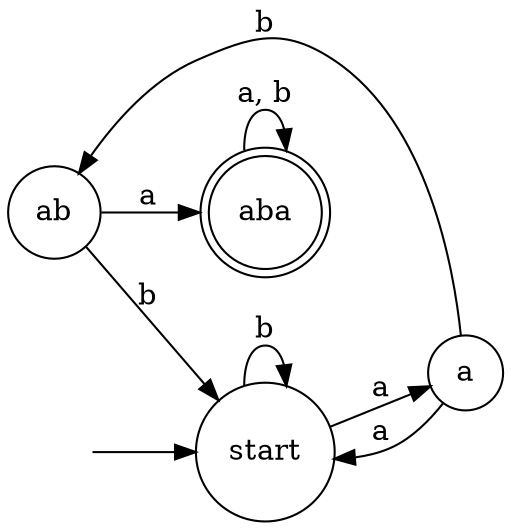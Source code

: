 digraph finite_state_machine {
	rankdir=LR
	size="8,5"
    layout=dot
	node [shape = doublecircle]; 3;
	node [shape = circle];

    -1 [color="white", label=""]
    0 [label="start"]
    1 [label="a"]
    2 [label="ab"]
    3 [label="aba"]
    -1 -> 0 
    0 -> 0 [label="b"]
    0 -> 1 [label="a"]
    1 -> 0 [label="a"]
    1 -> 2 [label="b"]
    2 -> 0 [label="b"]
    2 -> 3 [label="a"]
    3 -> 3 [label="a, b"]


}